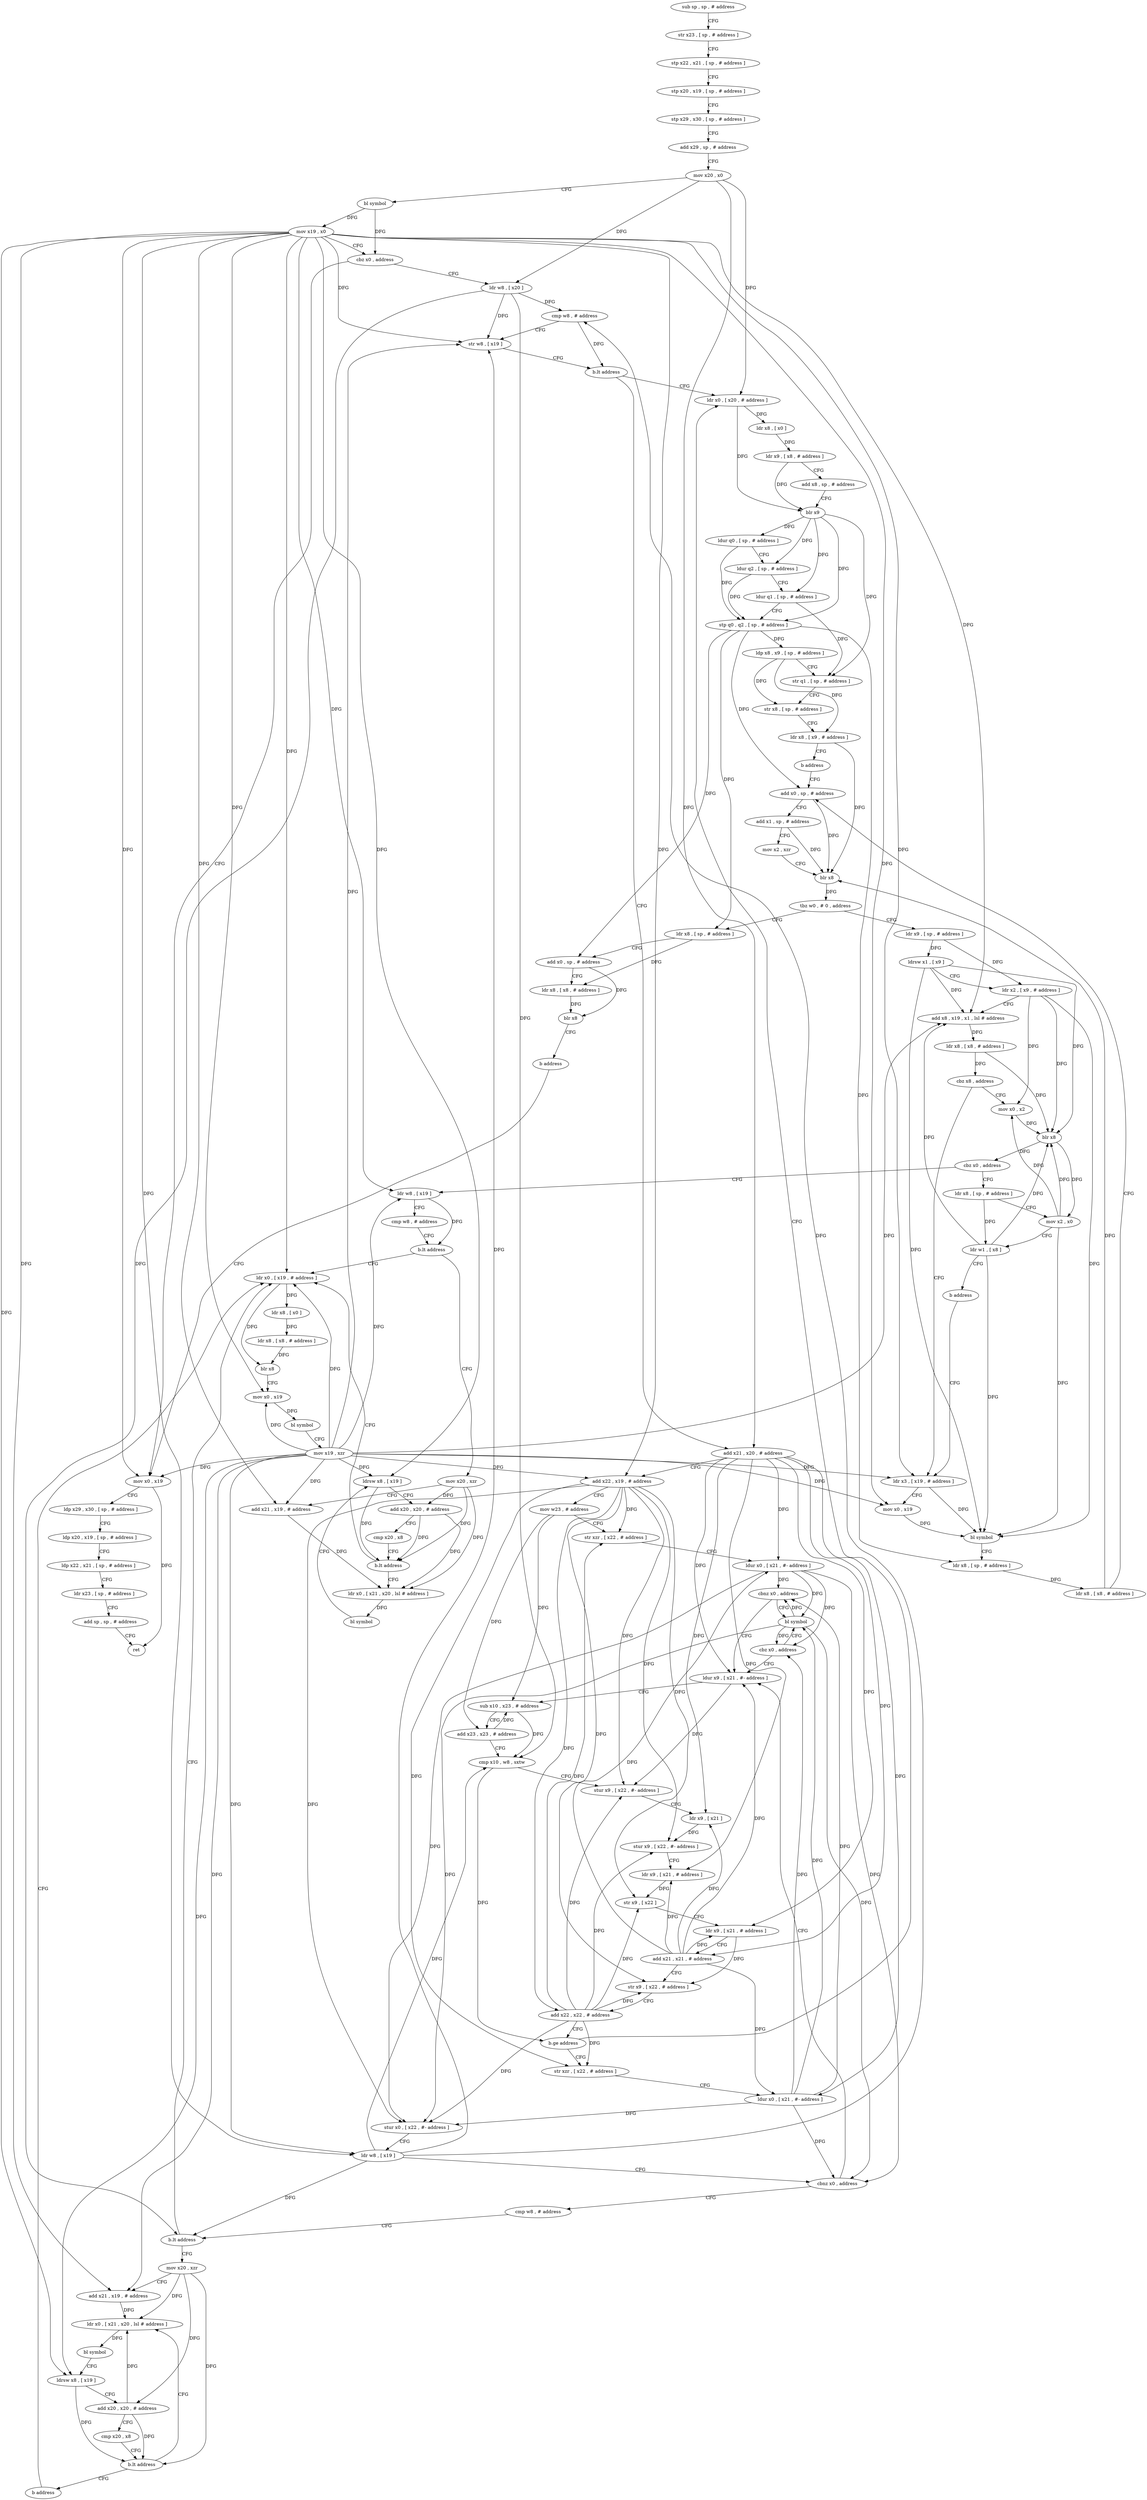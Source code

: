 digraph "func" {
"68228" [label = "sub sp , sp , # address" ]
"68232" [label = "str x23 , [ sp , # address ]" ]
"68236" [label = "stp x22 , x21 , [ sp , # address ]" ]
"68240" [label = "stp x20 , x19 , [ sp , # address ]" ]
"68244" [label = "stp x29 , x30 , [ sp , # address ]" ]
"68248" [label = "add x29 , sp , # address" ]
"68252" [label = "mov x20 , x0" ]
"68256" [label = "bl symbol" ]
"68260" [label = "mov x19 , x0" ]
"68264" [label = "cbz x0 , address" ]
"68676" [label = "mov x0 , x19" ]
"68268" [label = "ldr w8 , [ x20 ]" ]
"68680" [label = "ldp x29 , x30 , [ sp , # address ]" ]
"68684" [label = "ldp x20 , x19 , [ sp , # address ]" ]
"68688" [label = "ldp x22 , x21 , [ sp , # address ]" ]
"68692" [label = "ldr x23 , [ sp , # address ]" ]
"68696" [label = "add sp , sp , # address" ]
"68700" [label = "ret" ]
"68272" [label = "cmp w8 , # address" ]
"68276" [label = "str w8 , [ x19 ]" ]
"68280" [label = "b.lt address" ]
"68436" [label = "ldr x0 , [ x20 , # address ]" ]
"68284" [label = "add x21 , x20 , # address" ]
"68440" [label = "ldr x8 , [ x0 ]" ]
"68444" [label = "ldr x9 , [ x8 , # address ]" ]
"68448" [label = "add x8 , sp , # address" ]
"68452" [label = "blr x9" ]
"68456" [label = "ldur q0 , [ sp , # address ]" ]
"68460" [label = "ldur q2 , [ sp , # address ]" ]
"68464" [label = "ldur q1 , [ sp , # address ]" ]
"68468" [label = "stp q0 , q2 , [ sp , # address ]" ]
"68472" [label = "ldp x8 , x9 , [ sp , # address ]" ]
"68476" [label = "str q1 , [ sp , # address ]" ]
"68480" [label = "str x8 , [ sp , # address ]" ]
"68484" [label = "ldr x8 , [ x9 , # address ]" ]
"68488" [label = "b address" ]
"68512" [label = "add x0 , sp , # address" ]
"68288" [label = "add x22 , x19 , # address" ]
"68292" [label = "mov w23 , # address" ]
"68296" [label = "str xzr , [ x22 , # address ]" ]
"68300" [label = "ldur x0 , [ x21 , #- address ]" ]
"68304" [label = "cbnz x0 , address" ]
"68376" [label = "bl symbol" ]
"68308" [label = "ldur x9 , [ x21 , #- address ]" ]
"68516" [label = "add x1 , sp , # address" ]
"68520" [label = "mov x2 , xzr" ]
"68524" [label = "blr x8" ]
"68528" [label = "tbz w0 , # 0 , address" ]
"68584" [label = "ldr x8 , [ sp , # address ]" ]
"68532" [label = "ldr x9 , [ sp , # address ]" ]
"68380" [label = "stur x0 , [ x22 , #- address ]" ]
"68384" [label = "ldr w8 , [ x19 ]" ]
"68388" [label = "cbnz x0 , address" ]
"68392" [label = "cmp w8 , # address" ]
"68312" [label = "sub x10 , x23 , # address" ]
"68316" [label = "add x23 , x23 , # address" ]
"68320" [label = "cmp x10 , w8 , sxtw" ]
"68324" [label = "stur x9 , [ x22 , #- address ]" ]
"68328" [label = "ldr x9 , [ x21 ]" ]
"68332" [label = "stur x9 , [ x22 , #- address ]" ]
"68336" [label = "ldr x9 , [ x21 , # address ]" ]
"68340" [label = "str x9 , [ x22 ]" ]
"68344" [label = "ldr x9 , [ x21 , # address ]" ]
"68348" [label = "add x21 , x21 , # address" ]
"68352" [label = "str x9 , [ x22 , # address ]" ]
"68356" [label = "add x22 , x22 , # address" ]
"68360" [label = "b.ge address" ]
"68364" [label = "str xzr , [ x22 , # address ]" ]
"68588" [label = "add x0 , sp , # address" ]
"68592" [label = "ldr x8 , [ x8 , # address ]" ]
"68596" [label = "blr x8" ]
"68600" [label = "b address" ]
"68536" [label = "ldrsw x1 , [ x9 ]" ]
"68540" [label = "ldr x2 , [ x9 , # address ]" ]
"68544" [label = "add x8 , x19 , x1 , lsl # address" ]
"68548" [label = "ldr x8 , [ x8 , # address ]" ]
"68552" [label = "cbz x8 , address" ]
"68492" [label = "ldr x3 , [ x19 , # address ]" ]
"68556" [label = "mov x0 , x2" ]
"68396" [label = "b.lt address" ]
"68648" [label = "ldr x0 , [ x19 , # address ]" ]
"68400" [label = "mov x20 , xzr" ]
"68368" [label = "ldur x0 , [ x21 , #- address ]" ]
"68372" [label = "cbz x0 , address" ]
"68496" [label = "mov x0 , x19" ]
"68500" [label = "bl symbol" ]
"68504" [label = "ldr x8 , [ sp , # address ]" ]
"68508" [label = "ldr x8 , [ x8 , # address ]" ]
"68560" [label = "blr x8" ]
"68564" [label = "cbz x0 , address" ]
"68604" [label = "ldr w8 , [ x19 ]" ]
"68568" [label = "ldr x8 , [ sp , # address ]" ]
"68652" [label = "ldr x8 , [ x0 ]" ]
"68656" [label = "ldr x8 , [ x8 , # address ]" ]
"68660" [label = "blr x8" ]
"68664" [label = "mov x0 , x19" ]
"68668" [label = "bl symbol" ]
"68672" [label = "mov x19 , xzr" ]
"68404" [label = "add x21 , x19 , # address" ]
"68408" [label = "ldr x0 , [ x21 , x20 , lsl # address ]" ]
"68608" [label = "cmp w8 , # address" ]
"68612" [label = "b.lt address" ]
"68616" [label = "mov x20 , xzr" ]
"68572" [label = "mov x2 , x0" ]
"68576" [label = "ldr w1 , [ x8 ]" ]
"68580" [label = "b address" ]
"68412" [label = "bl symbol" ]
"68416" [label = "ldrsw x8 , [ x19 ]" ]
"68420" [label = "add x20 , x20 , # address" ]
"68424" [label = "cmp x20 , x8" ]
"68428" [label = "b.lt address" ]
"68432" [label = "b address" ]
"68620" [label = "add x21 , x19 , # address" ]
"68624" [label = "ldr x0 , [ x21 , x20 , lsl # address ]" ]
"68628" [label = "bl symbol" ]
"68632" [label = "ldrsw x8 , [ x19 ]" ]
"68636" [label = "add x20 , x20 , # address" ]
"68640" [label = "cmp x20 , x8" ]
"68644" [label = "b.lt address" ]
"68228" -> "68232" [ label = "CFG" ]
"68232" -> "68236" [ label = "CFG" ]
"68236" -> "68240" [ label = "CFG" ]
"68240" -> "68244" [ label = "CFG" ]
"68244" -> "68248" [ label = "CFG" ]
"68248" -> "68252" [ label = "CFG" ]
"68252" -> "68256" [ label = "CFG" ]
"68252" -> "68268" [ label = "DFG" ]
"68252" -> "68436" [ label = "DFG" ]
"68252" -> "68284" [ label = "DFG" ]
"68256" -> "68260" [ label = "DFG" ]
"68256" -> "68264" [ label = "DFG" ]
"68260" -> "68264" [ label = "CFG" ]
"68260" -> "68676" [ label = "DFG" ]
"68260" -> "68276" [ label = "DFG" ]
"68260" -> "68288" [ label = "DFG" ]
"68260" -> "68384" [ label = "DFG" ]
"68260" -> "68544" [ label = "DFG" ]
"68260" -> "68492" [ label = "DFG" ]
"68260" -> "68496" [ label = "DFG" ]
"68260" -> "68648" [ label = "DFG" ]
"68260" -> "68664" [ label = "DFG" ]
"68260" -> "68404" [ label = "DFG" ]
"68260" -> "68604" [ label = "DFG" ]
"68260" -> "68416" [ label = "DFG" ]
"68260" -> "68620" [ label = "DFG" ]
"68260" -> "68632" [ label = "DFG" ]
"68264" -> "68676" [ label = "CFG" ]
"68264" -> "68268" [ label = "CFG" ]
"68676" -> "68680" [ label = "CFG" ]
"68676" -> "68700" [ label = "DFG" ]
"68268" -> "68272" [ label = "DFG" ]
"68268" -> "68276" [ label = "DFG" ]
"68268" -> "68320" [ label = "DFG" ]
"68268" -> "68396" [ label = "DFG" ]
"68680" -> "68684" [ label = "CFG" ]
"68684" -> "68688" [ label = "CFG" ]
"68688" -> "68692" [ label = "CFG" ]
"68692" -> "68696" [ label = "CFG" ]
"68696" -> "68700" [ label = "CFG" ]
"68272" -> "68276" [ label = "CFG" ]
"68272" -> "68280" [ label = "DFG" ]
"68276" -> "68280" [ label = "CFG" ]
"68280" -> "68436" [ label = "CFG" ]
"68280" -> "68284" [ label = "CFG" ]
"68436" -> "68440" [ label = "DFG" ]
"68436" -> "68452" [ label = "DFG" ]
"68284" -> "68288" [ label = "CFG" ]
"68284" -> "68300" [ label = "DFG" ]
"68284" -> "68308" [ label = "DFG" ]
"68284" -> "68328" [ label = "DFG" ]
"68284" -> "68336" [ label = "DFG" ]
"68284" -> "68344" [ label = "DFG" ]
"68284" -> "68348" [ label = "DFG" ]
"68284" -> "68368" [ label = "DFG" ]
"68440" -> "68444" [ label = "DFG" ]
"68444" -> "68448" [ label = "CFG" ]
"68444" -> "68452" [ label = "DFG" ]
"68448" -> "68452" [ label = "CFG" ]
"68452" -> "68456" [ label = "DFG" ]
"68452" -> "68468" [ label = "DFG" ]
"68452" -> "68464" [ label = "DFG" ]
"68452" -> "68476" [ label = "DFG" ]
"68452" -> "68460" [ label = "DFG" ]
"68456" -> "68460" [ label = "CFG" ]
"68456" -> "68468" [ label = "DFG" ]
"68460" -> "68464" [ label = "CFG" ]
"68460" -> "68468" [ label = "DFG" ]
"68464" -> "68468" [ label = "CFG" ]
"68464" -> "68476" [ label = "DFG" ]
"68468" -> "68472" [ label = "DFG" ]
"68468" -> "68584" [ label = "DFG" ]
"68468" -> "68504" [ label = "DFG" ]
"68468" -> "68512" [ label = "DFG" ]
"68468" -> "68588" [ label = "DFG" ]
"68472" -> "68476" [ label = "CFG" ]
"68472" -> "68480" [ label = "DFG" ]
"68472" -> "68484" [ label = "DFG" ]
"68476" -> "68480" [ label = "CFG" ]
"68480" -> "68484" [ label = "CFG" ]
"68484" -> "68488" [ label = "CFG" ]
"68484" -> "68524" [ label = "DFG" ]
"68488" -> "68512" [ label = "CFG" ]
"68512" -> "68516" [ label = "CFG" ]
"68512" -> "68524" [ label = "DFG" ]
"68288" -> "68292" [ label = "CFG" ]
"68288" -> "68296" [ label = "DFG" ]
"68288" -> "68380" [ label = "DFG" ]
"68288" -> "68324" [ label = "DFG" ]
"68288" -> "68332" [ label = "DFG" ]
"68288" -> "68340" [ label = "DFG" ]
"68288" -> "68352" [ label = "DFG" ]
"68288" -> "68356" [ label = "DFG" ]
"68288" -> "68364" [ label = "DFG" ]
"68292" -> "68296" [ label = "CFG" ]
"68292" -> "68312" [ label = "DFG" ]
"68292" -> "68316" [ label = "DFG" ]
"68296" -> "68300" [ label = "CFG" ]
"68300" -> "68304" [ label = "DFG" ]
"68300" -> "68376" [ label = "DFG" ]
"68300" -> "68380" [ label = "DFG" ]
"68300" -> "68388" [ label = "DFG" ]
"68300" -> "68372" [ label = "DFG" ]
"68304" -> "68376" [ label = "CFG" ]
"68304" -> "68308" [ label = "CFG" ]
"68376" -> "68380" [ label = "DFG" ]
"68376" -> "68304" [ label = "DFG" ]
"68376" -> "68388" [ label = "DFG" ]
"68376" -> "68372" [ label = "DFG" ]
"68308" -> "68312" [ label = "CFG" ]
"68308" -> "68324" [ label = "DFG" ]
"68516" -> "68520" [ label = "CFG" ]
"68516" -> "68524" [ label = "DFG" ]
"68520" -> "68524" [ label = "CFG" ]
"68524" -> "68528" [ label = "DFG" ]
"68528" -> "68584" [ label = "CFG" ]
"68528" -> "68532" [ label = "CFG" ]
"68584" -> "68588" [ label = "CFG" ]
"68584" -> "68592" [ label = "DFG" ]
"68532" -> "68536" [ label = "DFG" ]
"68532" -> "68540" [ label = "DFG" ]
"68380" -> "68384" [ label = "CFG" ]
"68384" -> "68388" [ label = "CFG" ]
"68384" -> "68272" [ label = "DFG" ]
"68384" -> "68276" [ label = "DFG" ]
"68384" -> "68320" [ label = "DFG" ]
"68384" -> "68396" [ label = "DFG" ]
"68388" -> "68308" [ label = "CFG" ]
"68388" -> "68392" [ label = "CFG" ]
"68392" -> "68396" [ label = "CFG" ]
"68312" -> "68316" [ label = "CFG" ]
"68312" -> "68320" [ label = "DFG" ]
"68316" -> "68320" [ label = "CFG" ]
"68316" -> "68312" [ label = "DFG" ]
"68320" -> "68324" [ label = "CFG" ]
"68320" -> "68360" [ label = "DFG" ]
"68324" -> "68328" [ label = "CFG" ]
"68328" -> "68332" [ label = "DFG" ]
"68332" -> "68336" [ label = "CFG" ]
"68336" -> "68340" [ label = "DFG" ]
"68340" -> "68344" [ label = "CFG" ]
"68344" -> "68348" [ label = "CFG" ]
"68344" -> "68352" [ label = "DFG" ]
"68348" -> "68352" [ label = "CFG" ]
"68348" -> "68300" [ label = "DFG" ]
"68348" -> "68308" [ label = "DFG" ]
"68348" -> "68328" [ label = "DFG" ]
"68348" -> "68336" [ label = "DFG" ]
"68348" -> "68344" [ label = "DFG" ]
"68348" -> "68368" [ label = "DFG" ]
"68352" -> "68356" [ label = "CFG" ]
"68356" -> "68360" [ label = "CFG" ]
"68356" -> "68296" [ label = "DFG" ]
"68356" -> "68380" [ label = "DFG" ]
"68356" -> "68324" [ label = "DFG" ]
"68356" -> "68332" [ label = "DFG" ]
"68356" -> "68340" [ label = "DFG" ]
"68356" -> "68352" [ label = "DFG" ]
"68356" -> "68364" [ label = "DFG" ]
"68360" -> "68436" [ label = "CFG" ]
"68360" -> "68364" [ label = "CFG" ]
"68364" -> "68368" [ label = "CFG" ]
"68588" -> "68592" [ label = "CFG" ]
"68588" -> "68596" [ label = "DFG" ]
"68592" -> "68596" [ label = "DFG" ]
"68596" -> "68600" [ label = "CFG" ]
"68600" -> "68676" [ label = "CFG" ]
"68536" -> "68540" [ label = "CFG" ]
"68536" -> "68544" [ label = "DFG" ]
"68536" -> "68500" [ label = "DFG" ]
"68536" -> "68560" [ label = "DFG" ]
"68540" -> "68544" [ label = "CFG" ]
"68540" -> "68500" [ label = "DFG" ]
"68540" -> "68556" [ label = "DFG" ]
"68540" -> "68560" [ label = "DFG" ]
"68544" -> "68548" [ label = "DFG" ]
"68548" -> "68552" [ label = "DFG" ]
"68548" -> "68560" [ label = "DFG" ]
"68552" -> "68492" [ label = "CFG" ]
"68552" -> "68556" [ label = "CFG" ]
"68492" -> "68496" [ label = "CFG" ]
"68492" -> "68500" [ label = "DFG" ]
"68556" -> "68560" [ label = "DFG" ]
"68396" -> "68648" [ label = "CFG" ]
"68396" -> "68400" [ label = "CFG" ]
"68648" -> "68652" [ label = "DFG" ]
"68648" -> "68660" [ label = "DFG" ]
"68400" -> "68404" [ label = "CFG" ]
"68400" -> "68408" [ label = "DFG" ]
"68400" -> "68420" [ label = "DFG" ]
"68400" -> "68428" [ label = "DFG" ]
"68368" -> "68372" [ label = "DFG" ]
"68368" -> "68304" [ label = "DFG" ]
"68368" -> "68376" [ label = "DFG" ]
"68368" -> "68380" [ label = "DFG" ]
"68368" -> "68388" [ label = "DFG" ]
"68372" -> "68308" [ label = "CFG" ]
"68372" -> "68376" [ label = "CFG" ]
"68496" -> "68500" [ label = "DFG" ]
"68500" -> "68504" [ label = "CFG" ]
"68504" -> "68508" [ label = "DFG" ]
"68508" -> "68512" [ label = "CFG" ]
"68508" -> "68524" [ label = "DFG" ]
"68560" -> "68564" [ label = "DFG" ]
"68560" -> "68572" [ label = "DFG" ]
"68564" -> "68604" [ label = "CFG" ]
"68564" -> "68568" [ label = "CFG" ]
"68604" -> "68608" [ label = "CFG" ]
"68604" -> "68612" [ label = "DFG" ]
"68568" -> "68572" [ label = "CFG" ]
"68568" -> "68576" [ label = "DFG" ]
"68652" -> "68656" [ label = "DFG" ]
"68656" -> "68660" [ label = "DFG" ]
"68660" -> "68664" [ label = "CFG" ]
"68664" -> "68668" [ label = "DFG" ]
"68668" -> "68672" [ label = "CFG" ]
"68672" -> "68676" [ label = "DFG" ]
"68672" -> "68288" [ label = "DFG" ]
"68672" -> "68384" [ label = "DFG" ]
"68672" -> "68492" [ label = "DFG" ]
"68672" -> "68496" [ label = "DFG" ]
"68672" -> "68648" [ label = "DFG" ]
"68672" -> "68664" [ label = "DFG" ]
"68672" -> "68276" [ label = "DFG" ]
"68672" -> "68544" [ label = "DFG" ]
"68672" -> "68404" [ label = "DFG" ]
"68672" -> "68604" [ label = "DFG" ]
"68672" -> "68416" [ label = "DFG" ]
"68672" -> "68620" [ label = "DFG" ]
"68672" -> "68632" [ label = "DFG" ]
"68404" -> "68408" [ label = "DFG" ]
"68408" -> "68412" [ label = "DFG" ]
"68608" -> "68612" [ label = "CFG" ]
"68612" -> "68648" [ label = "CFG" ]
"68612" -> "68616" [ label = "CFG" ]
"68616" -> "68620" [ label = "CFG" ]
"68616" -> "68624" [ label = "DFG" ]
"68616" -> "68636" [ label = "DFG" ]
"68616" -> "68644" [ label = "DFG" ]
"68572" -> "68576" [ label = "CFG" ]
"68572" -> "68556" [ label = "DFG" ]
"68572" -> "68560" [ label = "DFG" ]
"68572" -> "68500" [ label = "DFG" ]
"68576" -> "68580" [ label = "CFG" ]
"68576" -> "68544" [ label = "DFG" ]
"68576" -> "68500" [ label = "DFG" ]
"68576" -> "68560" [ label = "DFG" ]
"68580" -> "68492" [ label = "CFG" ]
"68412" -> "68416" [ label = "CFG" ]
"68416" -> "68420" [ label = "CFG" ]
"68416" -> "68428" [ label = "DFG" ]
"68420" -> "68424" [ label = "CFG" ]
"68420" -> "68408" [ label = "DFG" ]
"68420" -> "68428" [ label = "DFG" ]
"68424" -> "68428" [ label = "CFG" ]
"68428" -> "68408" [ label = "CFG" ]
"68428" -> "68432" [ label = "CFG" ]
"68432" -> "68648" [ label = "CFG" ]
"68620" -> "68624" [ label = "DFG" ]
"68624" -> "68628" [ label = "DFG" ]
"68628" -> "68632" [ label = "CFG" ]
"68632" -> "68636" [ label = "CFG" ]
"68632" -> "68644" [ label = "DFG" ]
"68636" -> "68640" [ label = "CFG" ]
"68636" -> "68624" [ label = "DFG" ]
"68636" -> "68644" [ label = "DFG" ]
"68640" -> "68644" [ label = "CFG" ]
"68644" -> "68624" [ label = "CFG" ]
"68644" -> "68648" [ label = "CFG" ]
}
